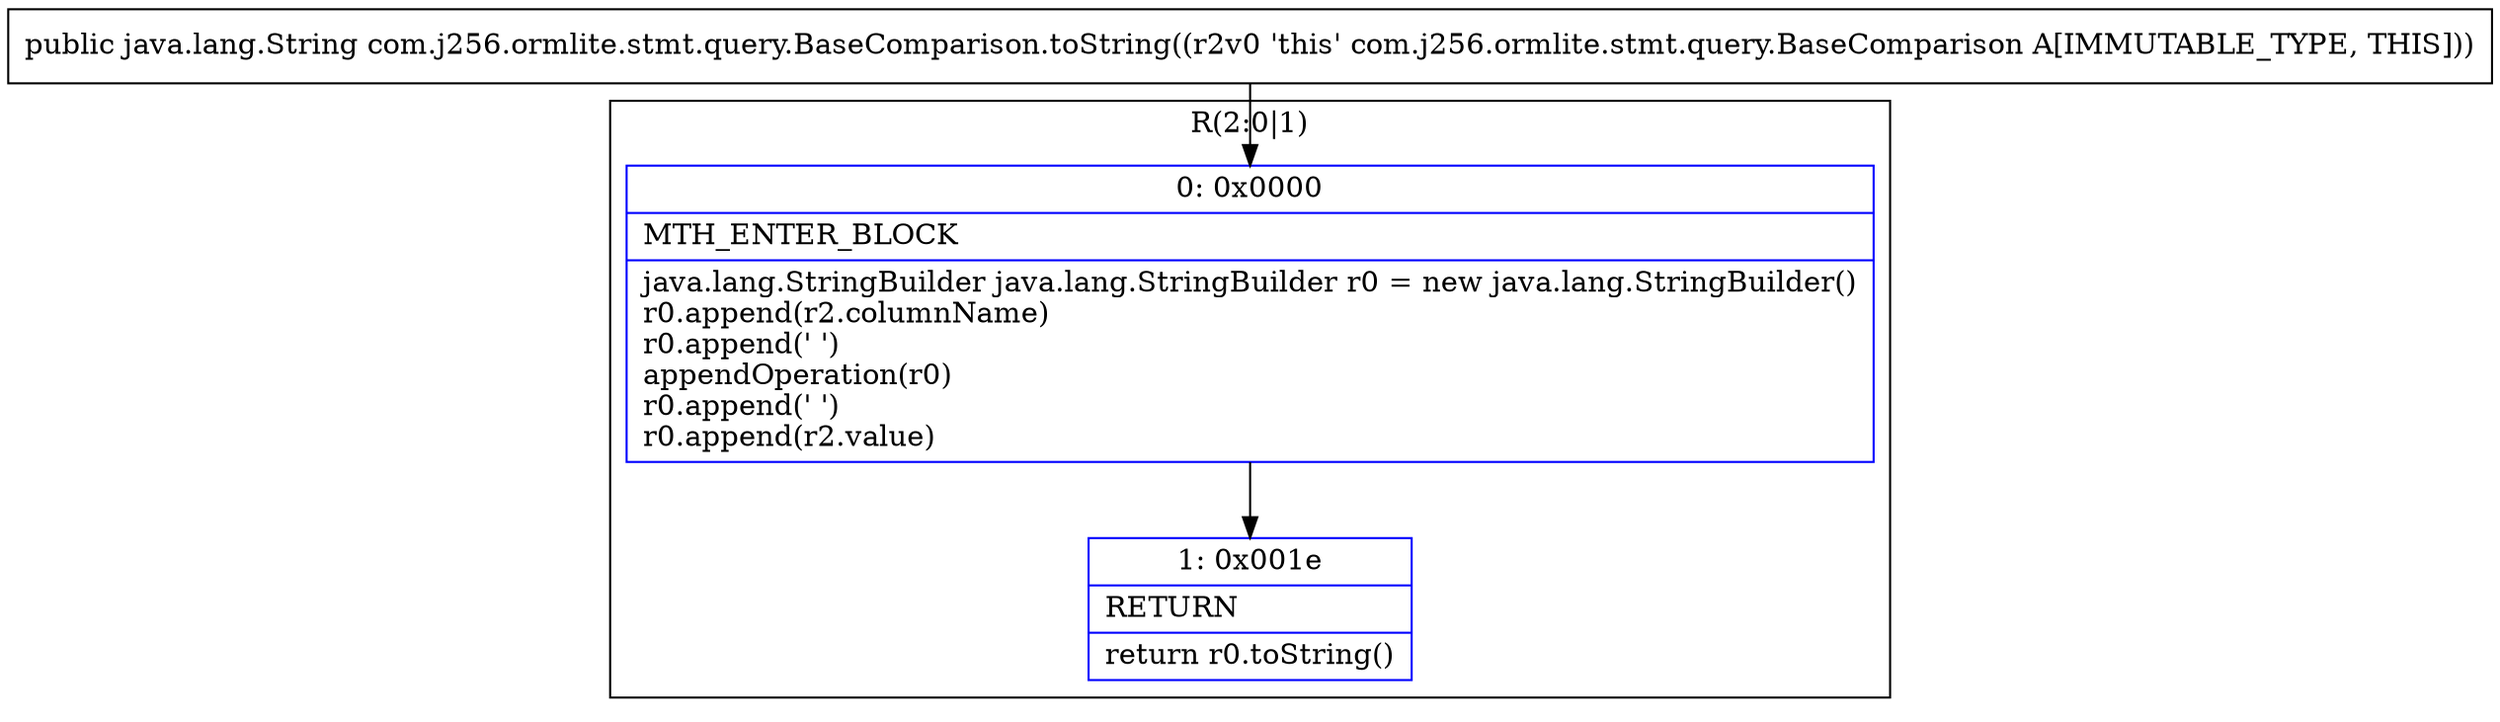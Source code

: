 digraph "CFG forcom.j256.ormlite.stmt.query.BaseComparison.toString()Ljava\/lang\/String;" {
subgraph cluster_Region_1502650784 {
label = "R(2:0|1)";
node [shape=record,color=blue];
Node_0 [shape=record,label="{0\:\ 0x0000|MTH_ENTER_BLOCK\l|java.lang.StringBuilder java.lang.StringBuilder r0 = new java.lang.StringBuilder()\lr0.append(r2.columnName)\lr0.append(' ')\lappendOperation(r0)\lr0.append(' ')\lr0.append(r2.value)\l}"];
Node_1 [shape=record,label="{1\:\ 0x001e|RETURN\l|return r0.toString()\l}"];
}
MethodNode[shape=record,label="{public java.lang.String com.j256.ormlite.stmt.query.BaseComparison.toString((r2v0 'this' com.j256.ormlite.stmt.query.BaseComparison A[IMMUTABLE_TYPE, THIS])) }"];
MethodNode -> Node_0;
Node_0 -> Node_1;
}

